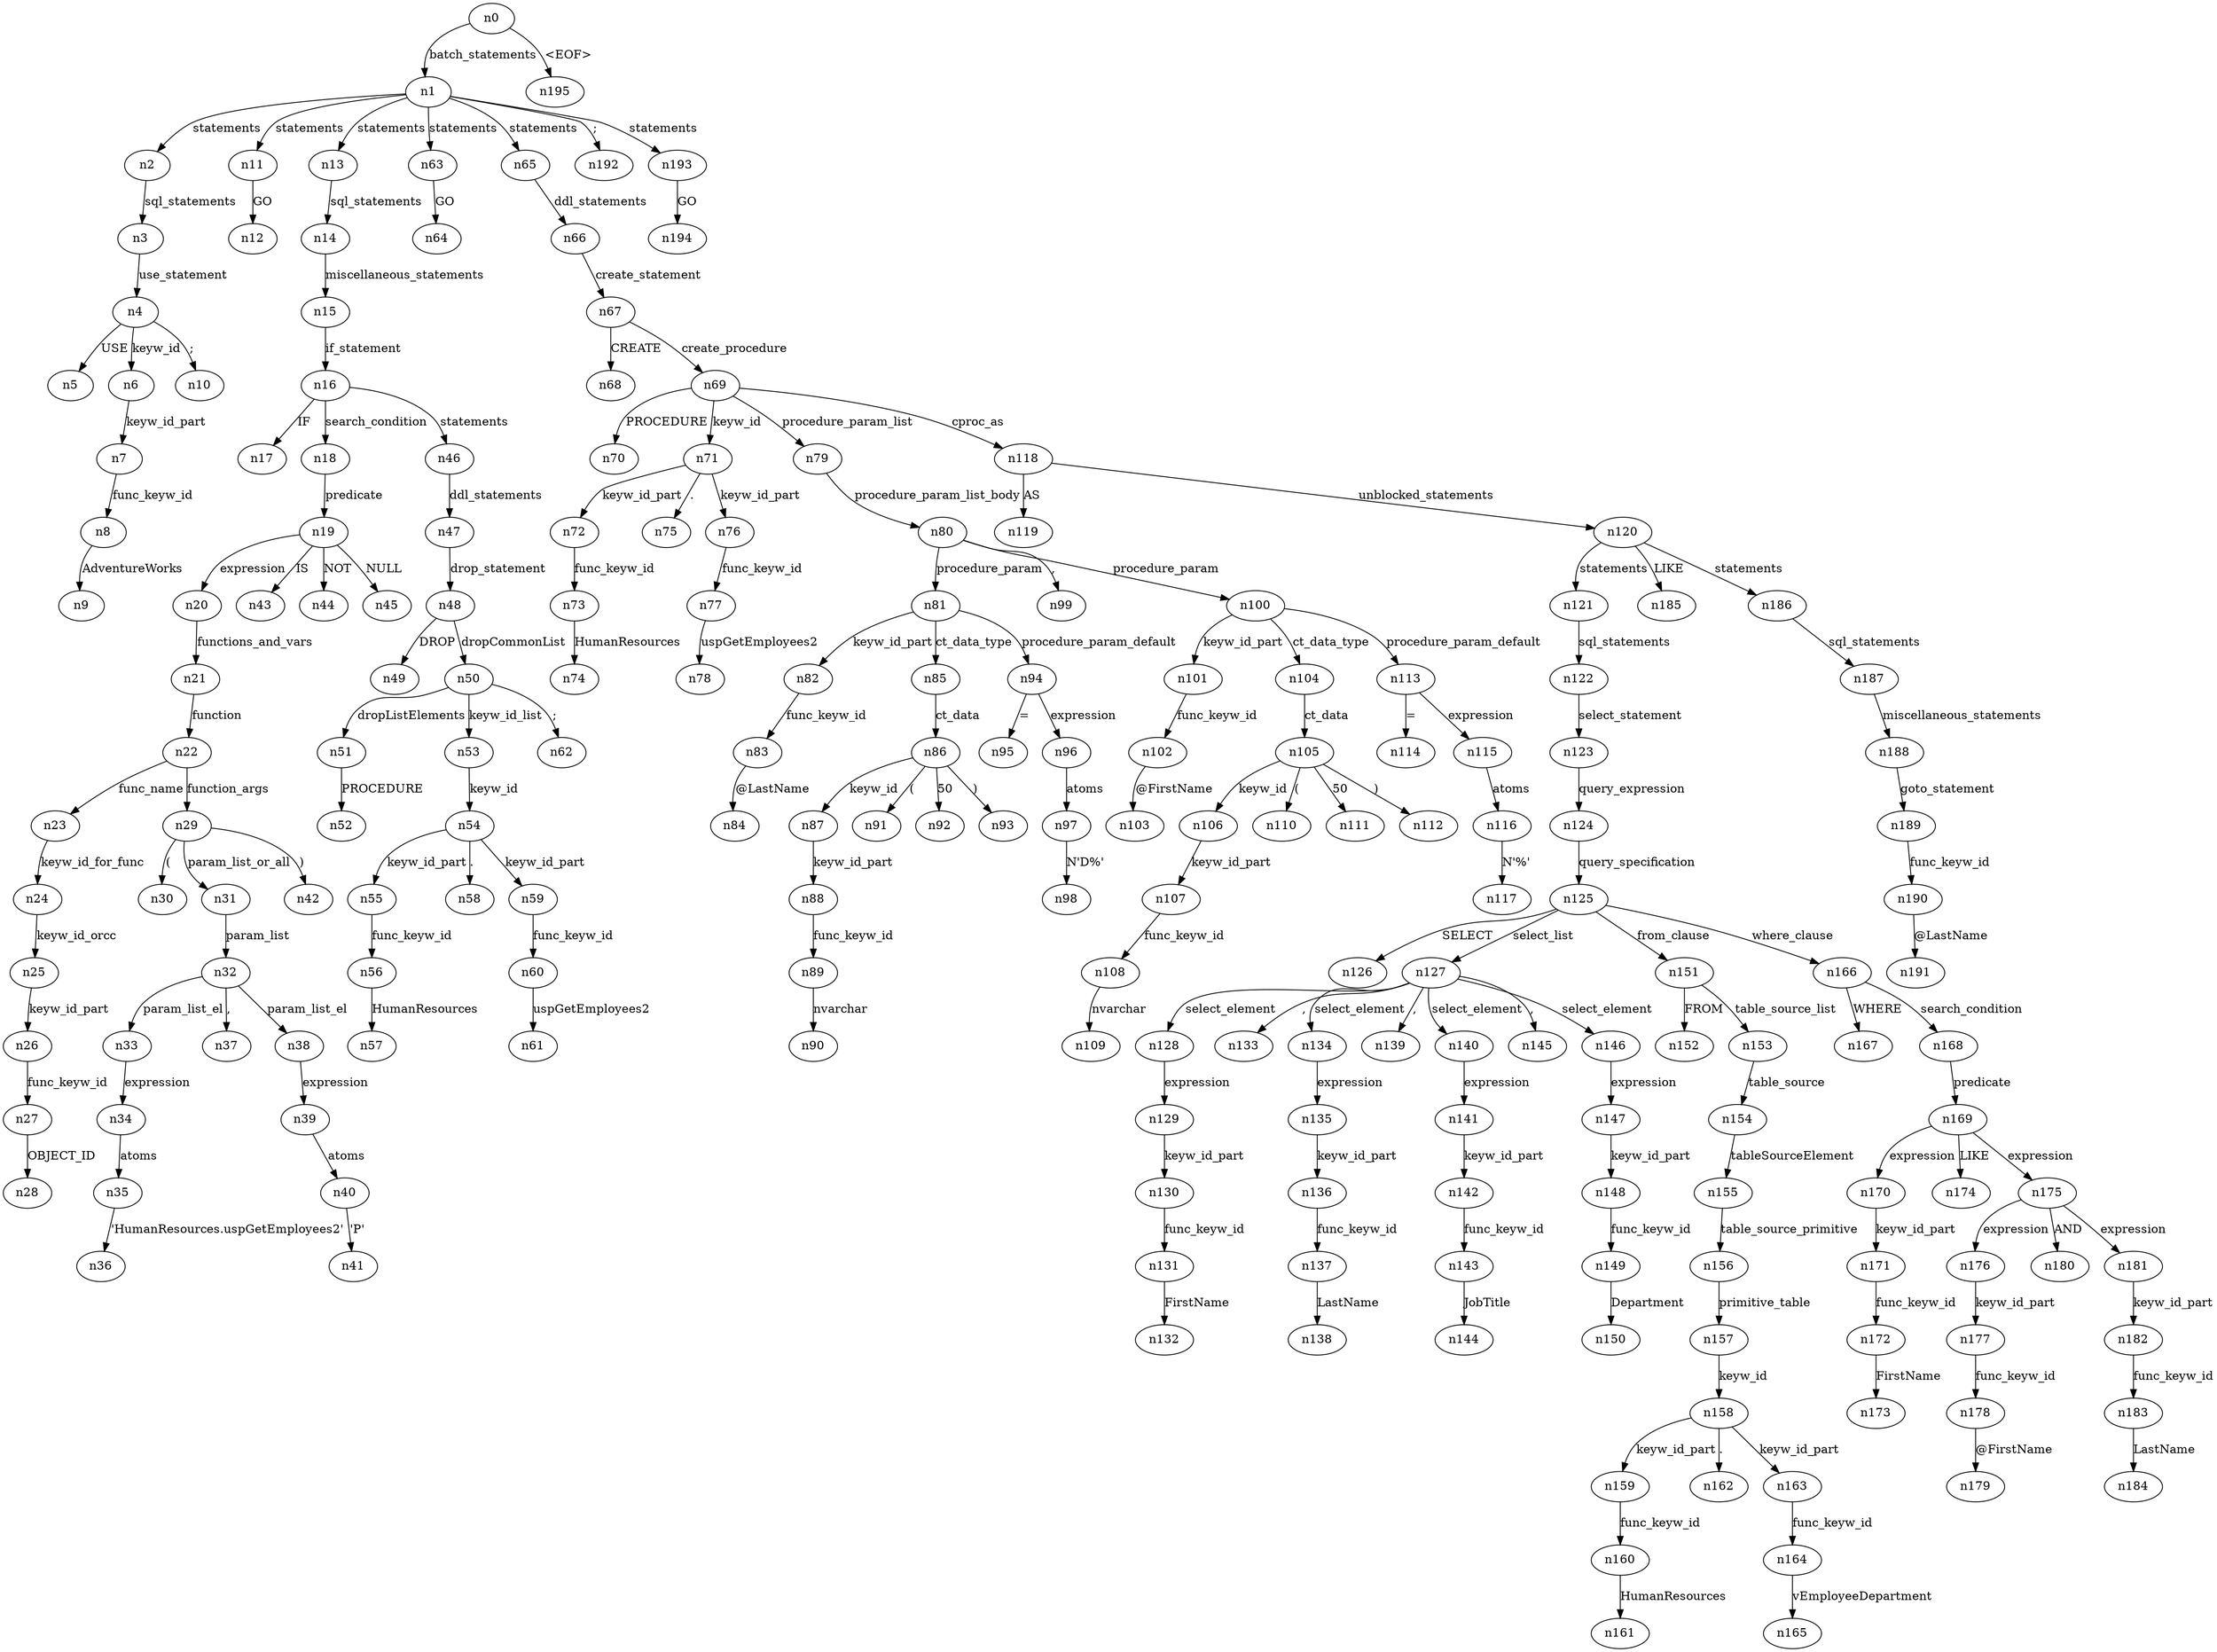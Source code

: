 digraph ParseTree {
  n0 -> n1 [label="batch_statements"];
  n1 -> n2 [label="statements"];
  n2 -> n3 [label="sql_statements"];
  n3 -> n4 [label="use_statement"];
  n4 -> n5 [label="USE"];
  n4 -> n6 [label="keyw_id"];
  n6 -> n7 [label="keyw_id_part"];
  n7 -> n8 [label="func_keyw_id"];
  n8 -> n9 [label="AdventureWorks"];
  n4 -> n10 [label=";"];
  n1 -> n11 [label="statements"];
  n11 -> n12 [label="GO"];
  n1 -> n13 [label="statements"];
  n13 -> n14 [label="sql_statements"];
  n14 -> n15 [label="miscellaneous_statements"];
  n15 -> n16 [label="if_statement"];
  n16 -> n17 [label="IF"];
  n16 -> n18 [label="search_condition"];
  n18 -> n19 [label="predicate"];
  n19 -> n20 [label="expression"];
  n20 -> n21 [label="functions_and_vars"];
  n21 -> n22 [label="function"];
  n22 -> n23 [label="func_name"];
  n23 -> n24 [label="keyw_id_for_func"];
  n24 -> n25 [label="keyw_id_orcc"];
  n25 -> n26 [label="keyw_id_part"];
  n26 -> n27 [label="func_keyw_id"];
  n27 -> n28 [label="OBJECT_ID"];
  n22 -> n29 [label="function_args"];
  n29 -> n30 [label="("];
  n29 -> n31 [label="param_list_or_all"];
  n31 -> n32 [label="param_list"];
  n32 -> n33 [label="param_list_el"];
  n33 -> n34 [label="expression"];
  n34 -> n35 [label="atoms"];
  n35 -> n36 [label="'HumanResources.uspGetEmployees2'"];
  n32 -> n37 [label=","];
  n32 -> n38 [label="param_list_el"];
  n38 -> n39 [label="expression"];
  n39 -> n40 [label="atoms"];
  n40 -> n41 [label="'P'"];
  n29 -> n42 [label=")"];
  n19 -> n43 [label="IS"];
  n19 -> n44 [label="NOT"];
  n19 -> n45 [label="NULL"];
  n16 -> n46 [label="statements"];
  n46 -> n47 [label="ddl_statements"];
  n47 -> n48 [label="drop_statement"];
  n48 -> n49 [label="DROP"];
  n48 -> n50 [label="dropCommonList"];
  n50 -> n51 [label="dropListElements"];
  n51 -> n52 [label="PROCEDURE"];
  n50 -> n53 [label="keyw_id_list"];
  n53 -> n54 [label="keyw_id"];
  n54 -> n55 [label="keyw_id_part"];
  n55 -> n56 [label="func_keyw_id"];
  n56 -> n57 [label="HumanResources"];
  n54 -> n58 [label="."];
  n54 -> n59 [label="keyw_id_part"];
  n59 -> n60 [label="func_keyw_id"];
  n60 -> n61 [label="uspGetEmployees2"];
  n50 -> n62 [label=";"];
  n1 -> n63 [label="statements"];
  n63 -> n64 [label="GO"];
  n1 -> n65 [label="statements"];
  n65 -> n66 [label="ddl_statements"];
  n66 -> n67 [label="create_statement"];
  n67 -> n68 [label="CREATE"];
  n67 -> n69 [label="create_procedure"];
  n69 -> n70 [label="PROCEDURE"];
  n69 -> n71 [label="keyw_id"];
  n71 -> n72 [label="keyw_id_part"];
  n72 -> n73 [label="func_keyw_id"];
  n73 -> n74 [label="HumanResources"];
  n71 -> n75 [label="."];
  n71 -> n76 [label="keyw_id_part"];
  n76 -> n77 [label="func_keyw_id"];
  n77 -> n78 [label="uspGetEmployees2"];
  n69 -> n79 [label="procedure_param_list"];
  n79 -> n80 [label="procedure_param_list_body"];
  n80 -> n81 [label="procedure_param"];
  n81 -> n82 [label="keyw_id_part"];
  n82 -> n83 [label="func_keyw_id"];
  n83 -> n84 [label="@LastName"];
  n81 -> n85 [label="ct_data_type"];
  n85 -> n86 [label="ct_data"];
  n86 -> n87 [label="keyw_id"];
  n87 -> n88 [label="keyw_id_part"];
  n88 -> n89 [label="func_keyw_id"];
  n89 -> n90 [label="nvarchar"];
  n86 -> n91 [label="("];
  n86 -> n92 [label="50"];
  n86 -> n93 [label=")"];
  n81 -> n94 [label="procedure_param_default"];
  n94 -> n95 [label="="];
  n94 -> n96 [label="expression"];
  n96 -> n97 [label="atoms"];
  n97 -> n98 [label="N'D%'"];
  n80 -> n99 [label=","];
  n80 -> n100 [label="procedure_param"];
  n100 -> n101 [label="keyw_id_part"];
  n101 -> n102 [label="func_keyw_id"];
  n102 -> n103 [label="@FirstName"];
  n100 -> n104 [label="ct_data_type"];
  n104 -> n105 [label="ct_data"];
  n105 -> n106 [label="keyw_id"];
  n106 -> n107 [label="keyw_id_part"];
  n107 -> n108 [label="func_keyw_id"];
  n108 -> n109 [label="nvarchar"];
  n105 -> n110 [label="("];
  n105 -> n111 [label="50"];
  n105 -> n112 [label=")"];
  n100 -> n113 [label="procedure_param_default"];
  n113 -> n114 [label="="];
  n113 -> n115 [label="expression"];
  n115 -> n116 [label="atoms"];
  n116 -> n117 [label="N'%'"];
  n69 -> n118 [label="cproc_as"];
  n118 -> n119 [label="AS"];
  n118 -> n120 [label="unblocked_statements"];
  n120 -> n121 [label="statements"];
  n121 -> n122 [label="sql_statements"];
  n122 -> n123 [label="select_statement"];
  n123 -> n124 [label="query_expression"];
  n124 -> n125 [label="query_specification"];
  n125 -> n126 [label="SELECT"];
  n125 -> n127 [label="select_list"];
  n127 -> n128 [label="select_element"];
  n128 -> n129 [label="expression"];
  n129 -> n130 [label="keyw_id_part"];
  n130 -> n131 [label="func_keyw_id"];
  n131 -> n132 [label="FirstName"];
  n127 -> n133 [label=","];
  n127 -> n134 [label="select_element"];
  n134 -> n135 [label="expression"];
  n135 -> n136 [label="keyw_id_part"];
  n136 -> n137 [label="func_keyw_id"];
  n137 -> n138 [label="LastName"];
  n127 -> n139 [label=","];
  n127 -> n140 [label="select_element"];
  n140 -> n141 [label="expression"];
  n141 -> n142 [label="keyw_id_part"];
  n142 -> n143 [label="func_keyw_id"];
  n143 -> n144 [label="JobTitle"];
  n127 -> n145 [label=","];
  n127 -> n146 [label="select_element"];
  n146 -> n147 [label="expression"];
  n147 -> n148 [label="keyw_id_part"];
  n148 -> n149 [label="func_keyw_id"];
  n149 -> n150 [label="Department"];
  n125 -> n151 [label="from_clause"];
  n151 -> n152 [label="FROM"];
  n151 -> n153 [label="table_source_list"];
  n153 -> n154 [label="table_source"];
  n154 -> n155 [label="tableSourceElement"];
  n155 -> n156 [label="table_source_primitive"];
  n156 -> n157 [label="primitive_table"];
  n157 -> n158 [label="keyw_id"];
  n158 -> n159 [label="keyw_id_part"];
  n159 -> n160 [label="func_keyw_id"];
  n160 -> n161 [label="HumanResources"];
  n158 -> n162 [label="."];
  n158 -> n163 [label="keyw_id_part"];
  n163 -> n164 [label="func_keyw_id"];
  n164 -> n165 [label="vEmployeeDepartment"];
  n125 -> n166 [label="where_clause"];
  n166 -> n167 [label="WHERE"];
  n166 -> n168 [label="search_condition"];
  n168 -> n169 [label="predicate"];
  n169 -> n170 [label="expression"];
  n170 -> n171 [label="keyw_id_part"];
  n171 -> n172 [label="func_keyw_id"];
  n172 -> n173 [label="FirstName"];
  n169 -> n174 [label="LIKE"];
  n169 -> n175 [label="expression"];
  n175 -> n176 [label="expression"];
  n176 -> n177 [label="keyw_id_part"];
  n177 -> n178 [label="func_keyw_id"];
  n178 -> n179 [label="@FirstName"];
  n175 -> n180 [label="AND"];
  n175 -> n181 [label="expression"];
  n181 -> n182 [label="keyw_id_part"];
  n182 -> n183 [label="func_keyw_id"];
  n183 -> n184 [label="LastName"];
  n120 -> n185 [label="LIKE"];
  n120 -> n186 [label="statements"];
  n186 -> n187 [label="sql_statements"];
  n187 -> n188 [label="miscellaneous_statements"];
  n188 -> n189 [label="goto_statement"];
  n189 -> n190 [label="func_keyw_id"];
  n190 -> n191 [label="@LastName"];
  n1 -> n192 [label=";"];
  n1 -> n193 [label="statements"];
  n193 -> n194 [label="GO"];
  n0 -> n195 [label="<EOF>"];
}